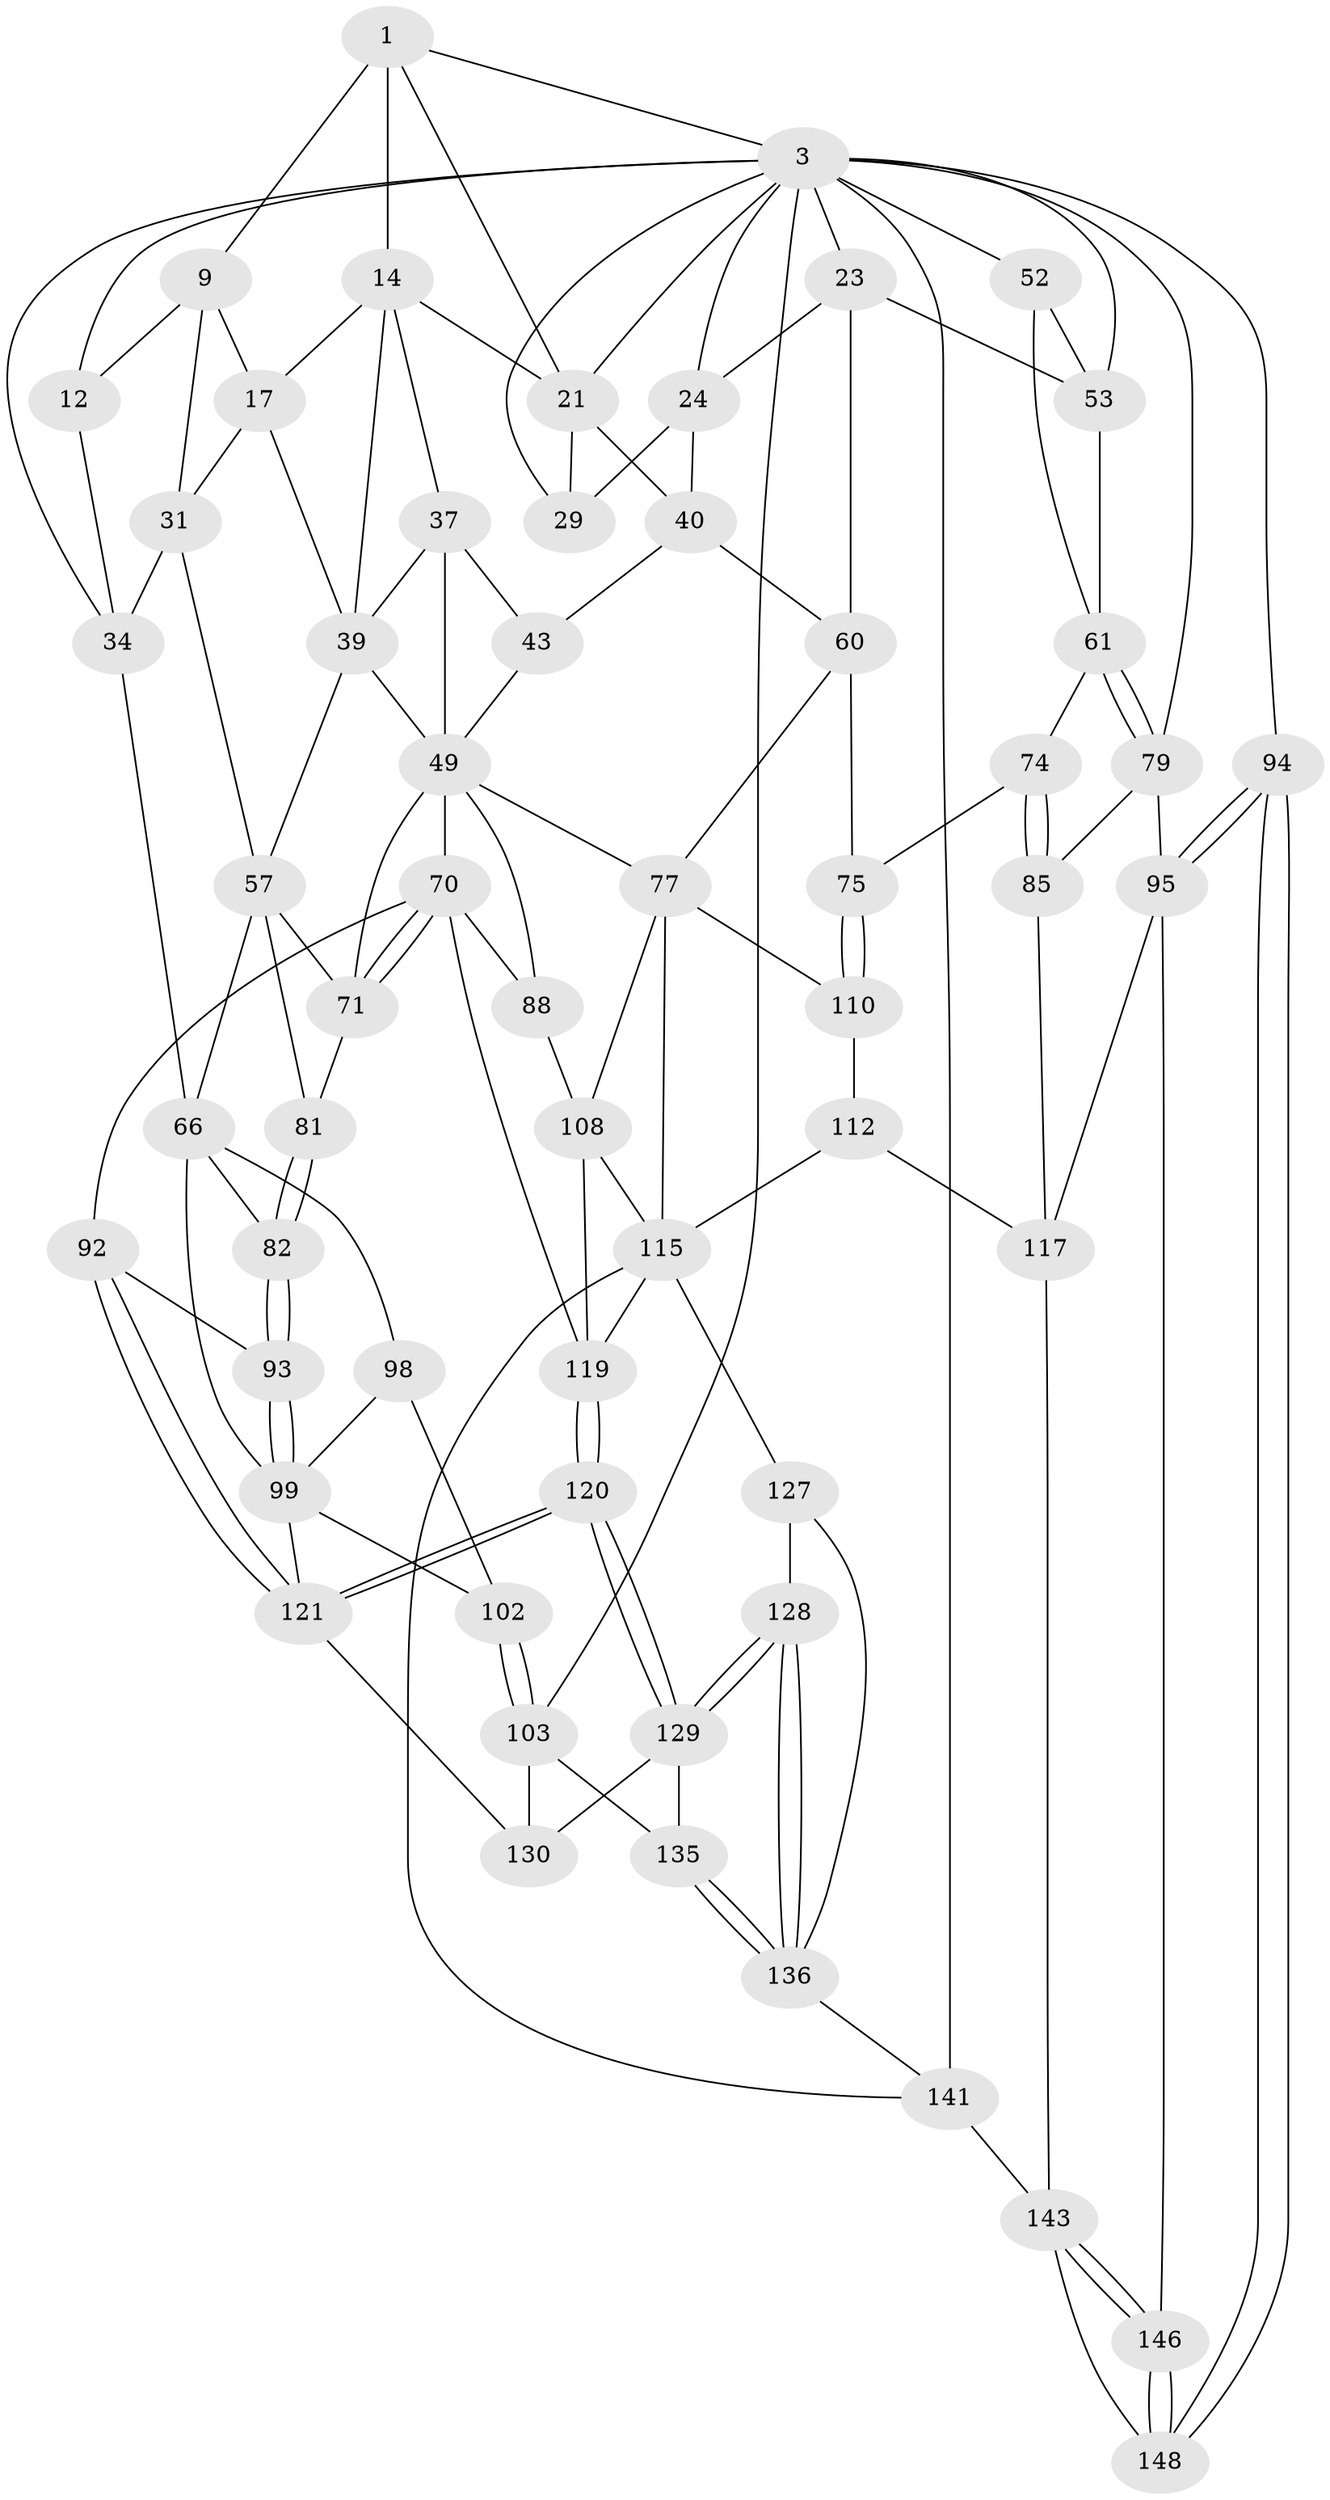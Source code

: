 // original degree distribution, {3: 0.013513513513513514, 4: 0.20945945945945946, 6: 0.19594594594594594, 5: 0.581081081081081}
// Generated by graph-tools (version 1.1) at 2025/21/03/04/25 18:21:34]
// undirected, 59 vertices, 136 edges
graph export_dot {
graph [start="1"]
  node [color=gray90,style=filled];
  1 [pos="+0.270485225595773+0",super="+8+2"];
  3 [pos="+0.8859535010841808+0",super="+19+4"];
  9 [pos="+0.25448704786331444+0.044545337047051554",super="+10"];
  12 [pos="+0.09458817025993074+0.13072536416542996"];
  14 [pos="+0.4913448512875503+0.1367062875561209",super="+15+28"];
  17 [pos="+0.267495922443782+0.1922248285618337",super="+30"];
  21 [pos="+0.6590867198143667+0.13681888700440023",super="+25"];
  23 [pos="+0.7701593647939483+0.21056642772811812",super="+54"];
  24 [pos="+0.7230777523026651+0.19553505860841144",super="+32"];
  29 [pos="+0.6095939914291748+0.21818772458083896"];
  31 [pos="+0.14976231467655782+0.22713407454124263",super="+36"];
  34 [pos="+0+0.1863171342592539",super="+35"];
  37 [pos="+0.47430119551586675+0.2113607259116889",super="+38+44"];
  39 [pos="+0.35294151681759367+0.23277992746741039",super="+45"];
  40 [pos="+0.5766881467535404+0.33002505397757975",super="+41"];
  43 [pos="+0.5164856494806936+0.3522721411079588"];
  49 [pos="+0.4338408188910576+0.345764796850164",super="+68+50"];
  52 [pos="+0.9145869969546152+0.2196165273018838"];
  53 [pos="+0.8847931145491044+0.22653577321611654",super="+56"];
  57 [pos="+0.21150399718251506+0.3538558988463099",super="+65+58"];
  60 [pos="+0.6418617622054447+0.4315291836106435",super="+76"];
  61 [pos="+0.8908809213773162+0.3878837405838642",super="+62"];
  66 [pos="+0+0.3787100393935555",super="+67+83"];
  70 [pos="+0.4167782462089566+0.4844614035841669",super="+86"];
  71 [pos="+0.34819013480716243+0.44467372062720156",super="+73"];
  74 [pos="+0.8472594974136276+0.5135432870728881"];
  75 [pos="+0.7350789186613422+0.5523609251724731"];
  77 [pos="+0.5498107054648413+0.5340873105638163",super="+106"];
  79 [pos="+1+0.34110323635510387",super="+84"];
  81 [pos="+0.15156036151680985+0.5073257320222084"];
  82 [pos="+0.1372359155148568+0.5359314736798481"];
  85 [pos="+1+0.6215040448183351"];
  88 [pos="+0.40191513536374895+0.5520990520238561",super="+91+89"];
  92 [pos="+0.22985962414116615+0.6192867077509818"];
  93 [pos="+0.1709405220114721+0.6028266371006111"];
  94 [pos="+1+1"];
  95 [pos="+1+1",super="+137"];
  98 [pos="+0+0.5635754357181215",super="+101"];
  99 [pos="+0.12741251598080064+0.6605846619514221",super="+100+124"];
  102 [pos="+0+0.958963744540495"];
  103 [pos="+0+1",super="+131"];
  108 [pos="+0.4419884599350774+0.677240954739126",super="+109"];
  110 [pos="+0.7279395055276727+0.6017738741091526",super="+111"];
  112 [pos="+0.5870766380366123+0.709212983545866",super="+118+113"];
  115 [pos="+0.4858029614971+0.7292078140158882",super="+116+125"];
  117 [pos="+0.755959160129175+0.721689577169342",super="+133"];
  119 [pos="+0.31981478808110725+0.7208264938638148",super="+122"];
  120 [pos="+0.27348132745131004+0.7421090990064368"];
  121 [pos="+0.24779349396293737+0.7142851432203551",super="+123"];
  127 [pos="+0.3460242097716984+0.8146746070089323"];
  128 [pos="+0.2856223616778738+0.7828313111610036"];
  129 [pos="+0.27254302815873443+0.753382186320314",super="+132"];
  130 [pos="+0.15140739935871345+0.759587486219964"];
  135 [pos="+0.17357868152622727+0.8657079171034205"];
  136 [pos="+0.2537404362939885+0.8896373842215746",super="+140"];
  141 [pos="+0.43839242523660393+0.8998477062813525",super="+142"];
  143 [pos="+0.575349192314893+0.9378779255011849",super="+144"];
  146 [pos="+0.6783568726744519+1"];
  148 [pos="+0.6714918215746996+1"];
  1 -- 9;
  1 -- 3;
  1 -- 21;
  1 -- 14 [weight=2];
  3 -- 24;
  3 -- 21;
  3 -- 29;
  3 -- 34;
  3 -- 103;
  3 -- 12;
  3 -- 79;
  3 -- 52;
  3 -- 53;
  3 -- 23;
  3 -- 94 [weight=2];
  3 -- 141;
  9 -- 12;
  9 -- 17;
  9 -- 31;
  12 -- 34;
  14 -- 39;
  14 -- 17;
  14 -- 37;
  14 -- 21;
  17 -- 31;
  17 -- 39;
  21 -- 40 [weight=2];
  21 -- 29;
  23 -- 24 [weight=2];
  23 -- 60;
  23 -- 53;
  24 -- 40;
  24 -- 29;
  31 -- 57;
  31 -- 34;
  34 -- 66;
  37 -- 39 [weight=2];
  37 -- 49;
  37 -- 43;
  39 -- 57 [weight=2];
  39 -- 49 [weight=2];
  40 -- 43;
  40 -- 60;
  43 -- 49;
  49 -- 70;
  49 -- 88 [weight=2];
  49 -- 77;
  49 -- 71;
  52 -- 53;
  52 -- 61;
  53 -- 61;
  57 -- 81;
  57 -- 66;
  57 -- 71;
  60 -- 75;
  60 -- 77;
  61 -- 79;
  61 -- 79;
  61 -- 74;
  66 -- 98 [weight=2];
  66 -- 82;
  66 -- 99;
  70 -- 71 [weight=2];
  70 -- 71;
  70 -- 119;
  70 -- 88;
  70 -- 92;
  71 -- 81;
  74 -- 75;
  74 -- 85;
  74 -- 85;
  75 -- 110;
  75 -- 110;
  77 -- 115;
  77 -- 108;
  77 -- 110;
  79 -- 85;
  79 -- 95 [weight=2];
  81 -- 82;
  81 -- 82;
  82 -- 93;
  82 -- 93;
  85 -- 117;
  88 -- 108;
  92 -- 93;
  92 -- 121;
  92 -- 121;
  93 -- 99;
  93 -- 99;
  94 -- 95;
  94 -- 95;
  94 -- 148;
  94 -- 148;
  95 -- 146;
  95 -- 117;
  98 -- 99;
  98 -- 102;
  99 -- 121;
  99 -- 102;
  102 -- 103;
  102 -- 103;
  103 -- 135;
  103 -- 130;
  108 -- 115;
  108 -- 119;
  110 -- 112 [weight=2];
  112 -- 117 [weight=2];
  112 -- 115 [weight=2];
  115 -- 119;
  115 -- 141;
  115 -- 127;
  117 -- 143;
  119 -- 120;
  119 -- 120;
  120 -- 121;
  120 -- 121;
  120 -- 129;
  120 -- 129;
  121 -- 130;
  127 -- 128;
  127 -- 136;
  128 -- 129;
  128 -- 129;
  128 -- 136;
  128 -- 136;
  129 -- 130;
  129 -- 135;
  135 -- 136;
  135 -- 136;
  136 -- 141;
  141 -- 143 [weight=2];
  143 -- 146;
  143 -- 146;
  143 -- 148;
  146 -- 148;
  146 -- 148;
}
